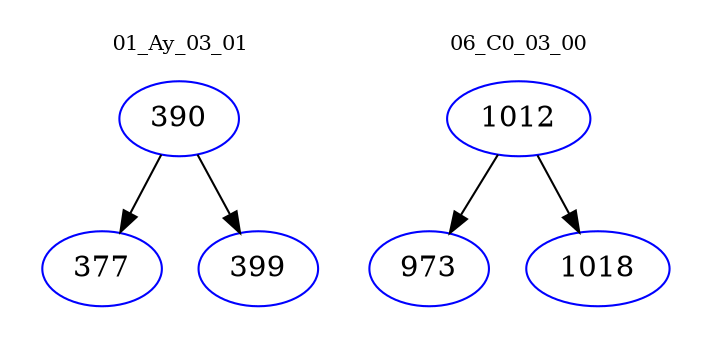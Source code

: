 digraph{
subgraph cluster_0 {
color = white
label = "01_Ay_03_01";
fontsize=10;
T0_390 [label="390", color="blue"]
T0_390 -> T0_377 [color="black"]
T0_377 [label="377", color="blue"]
T0_390 -> T0_399 [color="black"]
T0_399 [label="399", color="blue"]
}
subgraph cluster_1 {
color = white
label = "06_C0_03_00";
fontsize=10;
T1_1012 [label="1012", color="blue"]
T1_1012 -> T1_973 [color="black"]
T1_973 [label="973", color="blue"]
T1_1012 -> T1_1018 [color="black"]
T1_1018 [label="1018", color="blue"]
}
}
